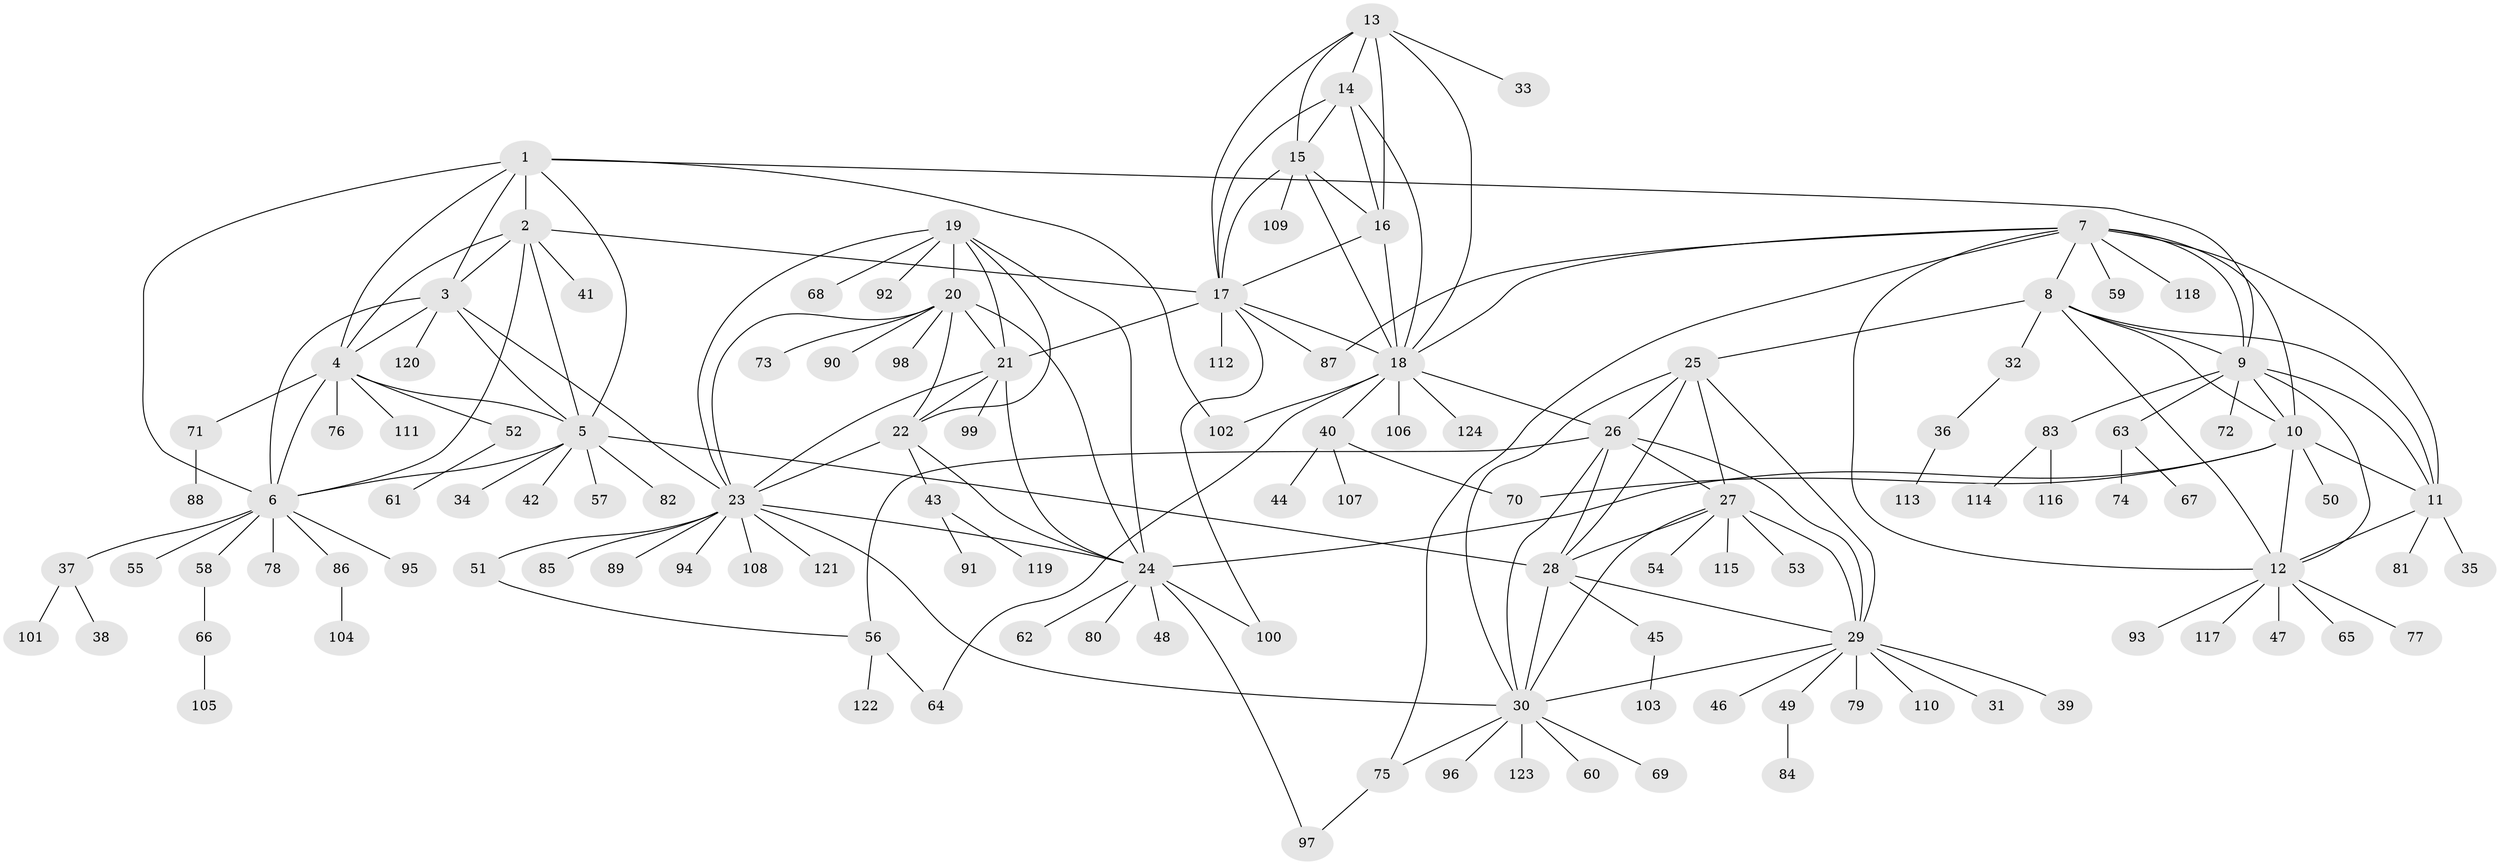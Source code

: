 // coarse degree distribution, {7: 0.18421052631578946, 6: 0.10526315789473684, 8: 0.02631578947368421, 5: 0.07894736842105263, 9: 0.02631578947368421, 1: 0.34210526315789475, 4: 0.07894736842105263, 2: 0.10526315789473684, 3: 0.05263157894736842}
// Generated by graph-tools (version 1.1) at 2025/52/03/04/25 22:52:06]
// undirected, 124 vertices, 187 edges
graph export_dot {
  node [color=gray90,style=filled];
  1;
  2;
  3;
  4;
  5;
  6;
  7;
  8;
  9;
  10;
  11;
  12;
  13;
  14;
  15;
  16;
  17;
  18;
  19;
  20;
  21;
  22;
  23;
  24;
  25;
  26;
  27;
  28;
  29;
  30;
  31;
  32;
  33;
  34;
  35;
  36;
  37;
  38;
  39;
  40;
  41;
  42;
  43;
  44;
  45;
  46;
  47;
  48;
  49;
  50;
  51;
  52;
  53;
  54;
  55;
  56;
  57;
  58;
  59;
  60;
  61;
  62;
  63;
  64;
  65;
  66;
  67;
  68;
  69;
  70;
  71;
  72;
  73;
  74;
  75;
  76;
  77;
  78;
  79;
  80;
  81;
  82;
  83;
  84;
  85;
  86;
  87;
  88;
  89;
  90;
  91;
  92;
  93;
  94;
  95;
  96;
  97;
  98;
  99;
  100;
  101;
  102;
  103;
  104;
  105;
  106;
  107;
  108;
  109;
  110;
  111;
  112;
  113;
  114;
  115;
  116;
  117;
  118;
  119;
  120;
  121;
  122;
  123;
  124;
  1 -- 2;
  1 -- 3;
  1 -- 4;
  1 -- 5;
  1 -- 6;
  1 -- 9;
  1 -- 102;
  2 -- 3;
  2 -- 4;
  2 -- 5;
  2 -- 6;
  2 -- 17;
  2 -- 41;
  3 -- 4;
  3 -- 5;
  3 -- 6;
  3 -- 23;
  3 -- 120;
  4 -- 5;
  4 -- 6;
  4 -- 52;
  4 -- 71;
  4 -- 76;
  4 -- 111;
  5 -- 6;
  5 -- 28;
  5 -- 34;
  5 -- 42;
  5 -- 57;
  5 -- 82;
  6 -- 37;
  6 -- 55;
  6 -- 58;
  6 -- 78;
  6 -- 86;
  6 -- 95;
  7 -- 8;
  7 -- 9;
  7 -- 10;
  7 -- 11;
  7 -- 12;
  7 -- 18;
  7 -- 59;
  7 -- 75;
  7 -- 87;
  7 -- 118;
  8 -- 9;
  8 -- 10;
  8 -- 11;
  8 -- 12;
  8 -- 25;
  8 -- 32;
  9 -- 10;
  9 -- 11;
  9 -- 12;
  9 -- 63;
  9 -- 72;
  9 -- 83;
  10 -- 11;
  10 -- 12;
  10 -- 24;
  10 -- 50;
  10 -- 70;
  11 -- 12;
  11 -- 35;
  11 -- 81;
  12 -- 47;
  12 -- 65;
  12 -- 77;
  12 -- 93;
  12 -- 117;
  13 -- 14;
  13 -- 15;
  13 -- 16;
  13 -- 17;
  13 -- 18;
  13 -- 33;
  14 -- 15;
  14 -- 16;
  14 -- 17;
  14 -- 18;
  15 -- 16;
  15 -- 17;
  15 -- 18;
  15 -- 109;
  16 -- 17;
  16 -- 18;
  17 -- 18;
  17 -- 21;
  17 -- 87;
  17 -- 100;
  17 -- 112;
  18 -- 26;
  18 -- 40;
  18 -- 64;
  18 -- 102;
  18 -- 106;
  18 -- 124;
  19 -- 20;
  19 -- 21;
  19 -- 22;
  19 -- 23;
  19 -- 24;
  19 -- 68;
  19 -- 92;
  20 -- 21;
  20 -- 22;
  20 -- 23;
  20 -- 24;
  20 -- 73;
  20 -- 90;
  20 -- 98;
  21 -- 22;
  21 -- 23;
  21 -- 24;
  21 -- 99;
  22 -- 23;
  22 -- 24;
  22 -- 43;
  23 -- 24;
  23 -- 30;
  23 -- 51;
  23 -- 85;
  23 -- 89;
  23 -- 94;
  23 -- 108;
  23 -- 121;
  24 -- 48;
  24 -- 62;
  24 -- 80;
  24 -- 97;
  24 -- 100;
  25 -- 26;
  25 -- 27;
  25 -- 28;
  25 -- 29;
  25 -- 30;
  26 -- 27;
  26 -- 28;
  26 -- 29;
  26 -- 30;
  26 -- 56;
  27 -- 28;
  27 -- 29;
  27 -- 30;
  27 -- 53;
  27 -- 54;
  27 -- 115;
  28 -- 29;
  28 -- 30;
  28 -- 45;
  29 -- 30;
  29 -- 31;
  29 -- 39;
  29 -- 46;
  29 -- 49;
  29 -- 79;
  29 -- 110;
  30 -- 60;
  30 -- 69;
  30 -- 75;
  30 -- 96;
  30 -- 123;
  32 -- 36;
  36 -- 113;
  37 -- 38;
  37 -- 101;
  40 -- 44;
  40 -- 70;
  40 -- 107;
  43 -- 91;
  43 -- 119;
  45 -- 103;
  49 -- 84;
  51 -- 56;
  52 -- 61;
  56 -- 64;
  56 -- 122;
  58 -- 66;
  63 -- 67;
  63 -- 74;
  66 -- 105;
  71 -- 88;
  75 -- 97;
  83 -- 114;
  83 -- 116;
  86 -- 104;
}

